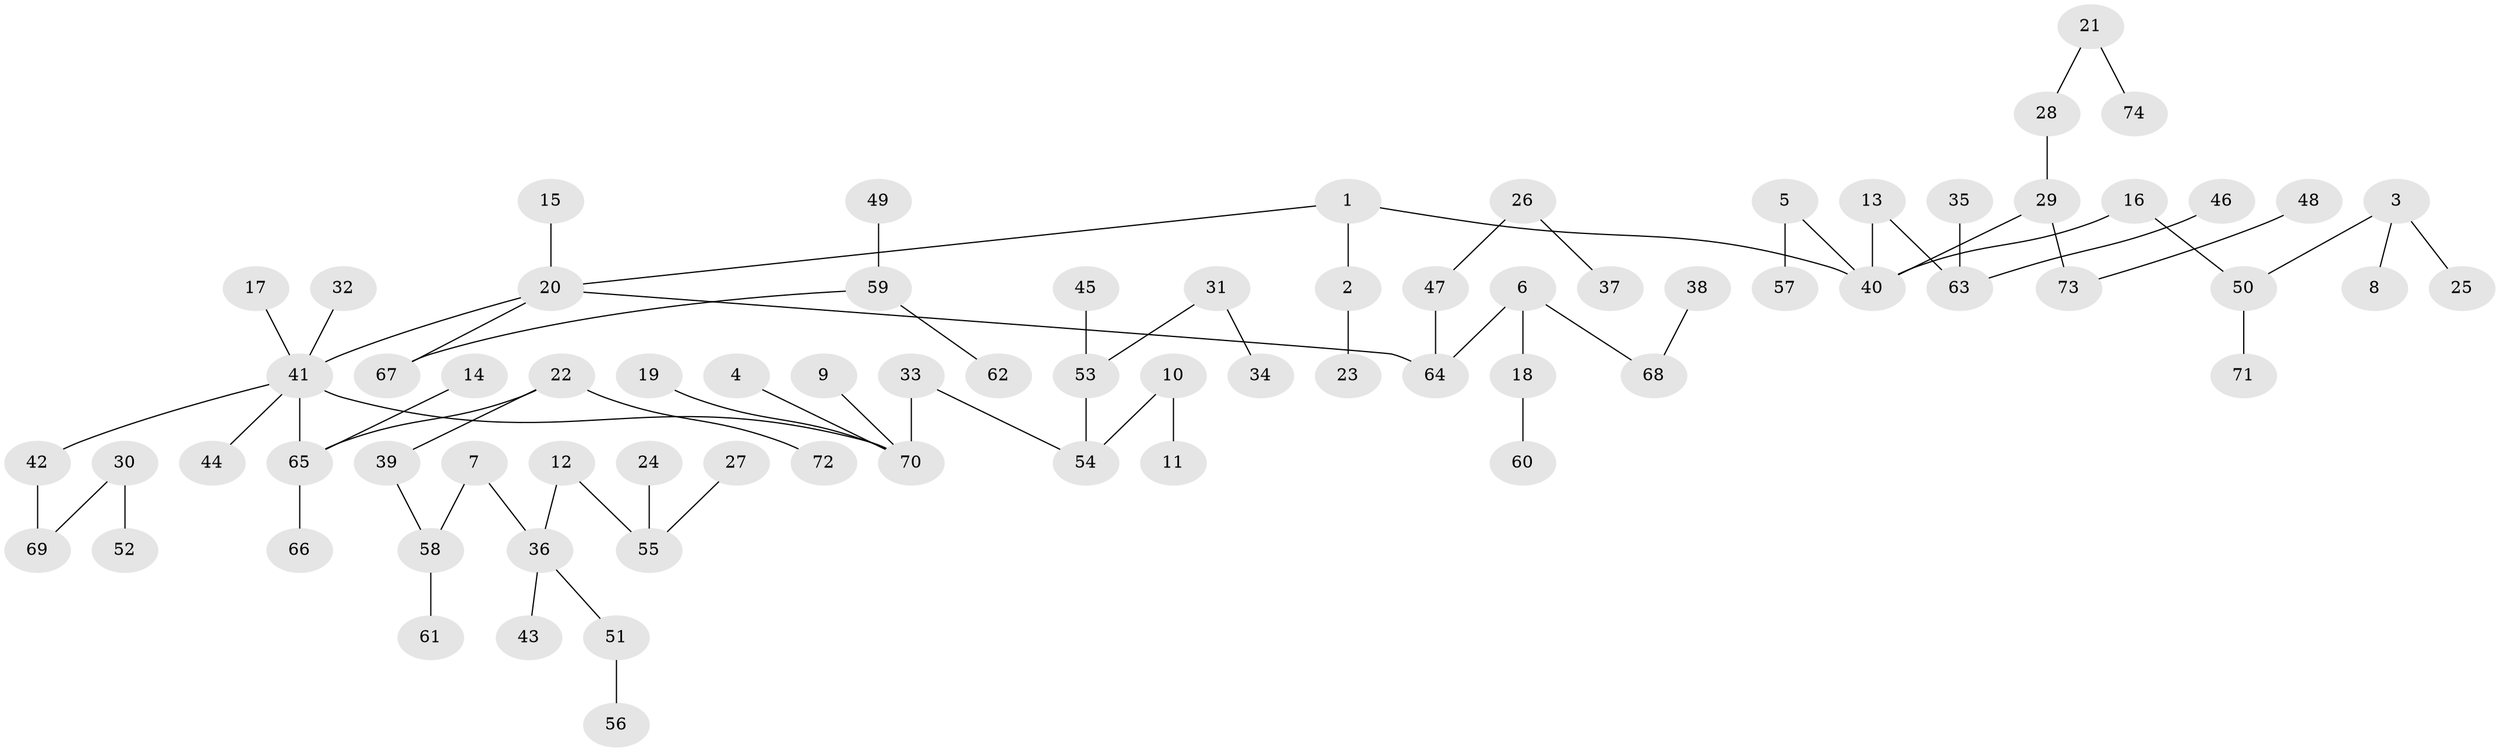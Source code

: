 // original degree distribution, {9: 0.006756756756756757, 7: 0.013513513513513514, 3: 0.08783783783783784, 4: 0.0945945945945946, 5: 0.04054054054054054, 2: 0.22972972972972974, 1: 0.527027027027027}
// Generated by graph-tools (version 1.1) at 2025/02/03/09/25 03:02:18]
// undirected, 74 vertices, 73 edges
graph export_dot {
graph [start="1"]
  node [color=gray90,style=filled];
  1;
  2;
  3;
  4;
  5;
  6;
  7;
  8;
  9;
  10;
  11;
  12;
  13;
  14;
  15;
  16;
  17;
  18;
  19;
  20;
  21;
  22;
  23;
  24;
  25;
  26;
  27;
  28;
  29;
  30;
  31;
  32;
  33;
  34;
  35;
  36;
  37;
  38;
  39;
  40;
  41;
  42;
  43;
  44;
  45;
  46;
  47;
  48;
  49;
  50;
  51;
  52;
  53;
  54;
  55;
  56;
  57;
  58;
  59;
  60;
  61;
  62;
  63;
  64;
  65;
  66;
  67;
  68;
  69;
  70;
  71;
  72;
  73;
  74;
  1 -- 2 [weight=1.0];
  1 -- 20 [weight=1.0];
  1 -- 40 [weight=1.0];
  2 -- 23 [weight=1.0];
  3 -- 8 [weight=1.0];
  3 -- 25 [weight=1.0];
  3 -- 50 [weight=1.0];
  4 -- 70 [weight=1.0];
  5 -- 40 [weight=1.0];
  5 -- 57 [weight=1.0];
  6 -- 18 [weight=1.0];
  6 -- 64 [weight=1.0];
  6 -- 68 [weight=1.0];
  7 -- 36 [weight=1.0];
  7 -- 58 [weight=1.0];
  9 -- 70 [weight=1.0];
  10 -- 11 [weight=1.0];
  10 -- 54 [weight=1.0];
  12 -- 36 [weight=1.0];
  12 -- 55 [weight=1.0];
  13 -- 40 [weight=1.0];
  13 -- 63 [weight=1.0];
  14 -- 65 [weight=1.0];
  15 -- 20 [weight=1.0];
  16 -- 40 [weight=1.0];
  16 -- 50 [weight=1.0];
  17 -- 41 [weight=1.0];
  18 -- 60 [weight=1.0];
  19 -- 70 [weight=1.0];
  20 -- 41 [weight=1.0];
  20 -- 64 [weight=1.0];
  20 -- 67 [weight=1.0];
  21 -- 28 [weight=1.0];
  21 -- 74 [weight=1.0];
  22 -- 39 [weight=1.0];
  22 -- 65 [weight=1.0];
  22 -- 72 [weight=1.0];
  24 -- 55 [weight=1.0];
  26 -- 37 [weight=1.0];
  26 -- 47 [weight=1.0];
  27 -- 55 [weight=1.0];
  28 -- 29 [weight=1.0];
  29 -- 40 [weight=1.0];
  29 -- 73 [weight=1.0];
  30 -- 52 [weight=1.0];
  30 -- 69 [weight=1.0];
  31 -- 34 [weight=1.0];
  31 -- 53 [weight=1.0];
  32 -- 41 [weight=1.0];
  33 -- 54 [weight=1.0];
  33 -- 70 [weight=1.0];
  35 -- 63 [weight=1.0];
  36 -- 43 [weight=1.0];
  36 -- 51 [weight=1.0];
  38 -- 68 [weight=1.0];
  39 -- 58 [weight=1.0];
  41 -- 42 [weight=1.0];
  41 -- 44 [weight=1.0];
  41 -- 65 [weight=1.0];
  41 -- 70 [weight=1.0];
  42 -- 69 [weight=1.0];
  45 -- 53 [weight=1.0];
  46 -- 63 [weight=1.0];
  47 -- 64 [weight=1.0];
  48 -- 73 [weight=1.0];
  49 -- 59 [weight=1.0];
  50 -- 71 [weight=1.0];
  51 -- 56 [weight=1.0];
  53 -- 54 [weight=1.0];
  58 -- 61 [weight=1.0];
  59 -- 62 [weight=1.0];
  59 -- 67 [weight=1.0];
  65 -- 66 [weight=1.0];
}
